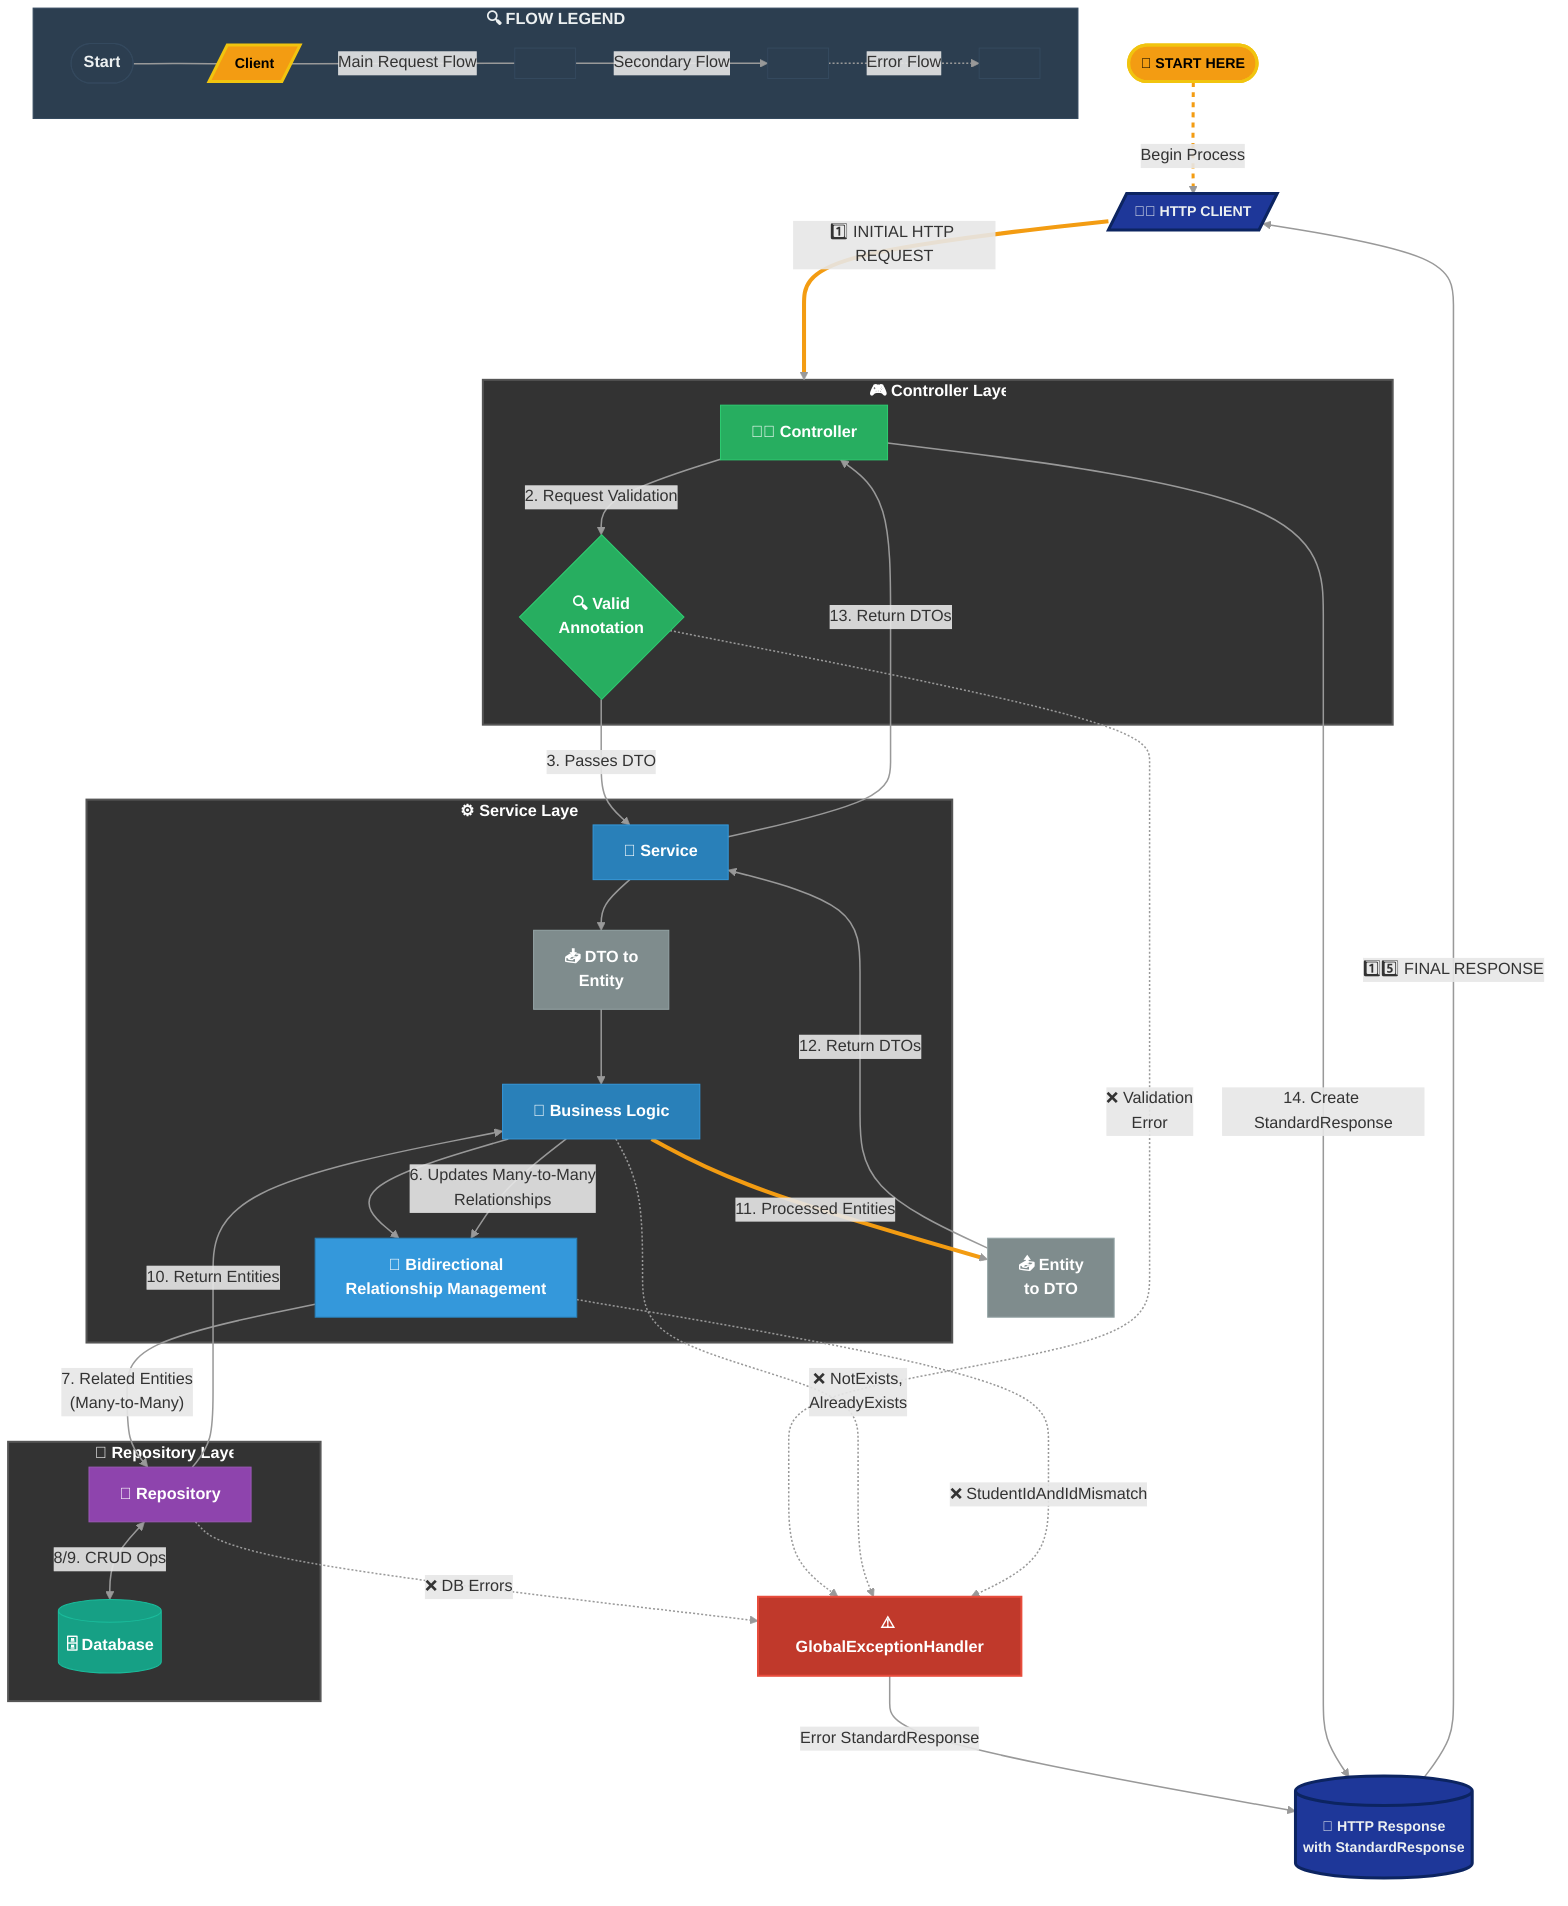 flowchart TB
%% Enhanced with clear starting point and bidirectional relationship handling

%% START MARK and CLIENT with distinctive styling
    Start(["🚀 START HERE"]) -.->|Begin Process| Client
    Client[/"🧑‍💻 HTTP CLIENT"/]

%% Bold, thick arrow from client to controller to emphasize the starting flow
    Client ===>|"1️⃣ INITIAL HTTP REQUEST"| ControllerLayer

%% Layer definitions with better spacing and organization
    subgraph ControllerLayer["🎮 Controller Layer"]
        direction LR
        Controller["👨‍✈️ Controller"] -->|2. Request Validation| RequestValidation{"🔍 Valid\nAnnotation"}
    end

    subgraph ServiceLayer["⚙️ Service Layer"]
        direction LR
        Service["🔧 Service"] --> Mapper1["📥 DTO to\nEntity"]
        Mapper1 --> ServiceLogic["🧠 Business Logic"]
        ServiceLogic --> RelationshipManager["🔄 Bidirectional\nRelationship Management"]
    end

    subgraph RepositoryLayer["💾 Repository Layer"]
        direction LR
        Repository["📁 Repository"] <--> |8/9. CRUD Ops| Database[("🗄️ Database")]
    end

%% Central exception handler with prominent styling
    ExceptionHandler["⚠️ GlobalExceptionHandler"] -->|Error StandardResponse| Response

%% Main flow connections between layers with thicker lines
    RequestValidation ==>|3. Passes DTO| Service
    RequestValidation -.->|"❌ Validation\nError"| ExceptionHandler
    RelationshipManager ==>|"7. Related Entities\n(Many-to-Many)"| Repository
    ServiceLogic -.->|"❌ NotExists,\nAlreadyExists"| ExceptionHandler
    RelationshipManager -.->|"❌ StudentIdAndIdMismatch"| ExceptionHandler
    Repository -.->|"❌ DB Errors"| ExceptionHandler

%% Return path with different styling
    Repository ==>|10. Return Entities| ServiceLogic
    ServiceLogic ==>|11. Processed Entities| Mapper2["📤 Entity\nto DTO"]
    Mapper2 ==>|12. Return DTOs| Service
    Service ==>|13. Return DTOs| Controller

%% Final response path
    Controller ==>|14. Create StandardResponse| Response[("📨 HTTP Response\nwith StandardResponse")]
    Response ===>|"1️⃣5️⃣ FINAL RESPONSE"| Client

%% Relationship update flow
    ServiceLogic ==>|"6. Updates Many-to-Many\nRelationships"| RelationshipManager

%% Legend to clarify flow
subgraph Legend["🔍 FLOW LEGEND"]
direction LR
Start1(["Start"]) --- Client1[/"Client"/]
Client1 ===|"Main Request Flow"| Step1[" "]
Step1 -->|"Secondary Flow"| Step2[" "]
Step2 -.->|"Error Flow"| End1[" "]
end

%% Improved styling
classDef default fill:#333,stroke:#666,stroke-width:1px,color:#fff,font-weight:bold
classDef client fill:#1e3799,stroke:#0c2461,stroke-width:3px,color:#ecf0f1,font-weight:bold,font-size:14px
classDef controller fill:#27ae60,stroke:#2ecc71,stroke-width:1px,color:#fff,font-weight:bold
classDef service fill:#2980b9,stroke:#3498db,stroke-width:1px,color:#fff,font-weight:bold
classDef repository fill:#8e44ad,stroke:#9b59b6,stroke-width:1px,color:#fff,font-weight:bold
classDef database fill:#16a085,stroke:#1abc9c,stroke-width:1px,color:#fff,font-weight:bold
classDef error fill:#c0392b,stroke:#e74c3c,stroke-width:2px,color:#fff,font-weight:bold
classDef mapper fill:#7f8c8d,stroke:#95a5a6,stroke-width:1px,color:#fff,font-weight:bold
classDef start fill:#f39c12,stroke:#f1c40f,stroke-width:3px,color:#000,font-weight:bold,font-size:14px
classDef legend fill:#2c3e50,stroke:#34495e,stroke-width:1px,color:#ecf0f1,font-weight:bold
classDef relationship fill:#3498db,stroke:#2980b9,stroke-width:1px,color:#fff,font-weight:bold

%% Apply styles
class Client,Response client
class Controller controller
class Service,ServiceLogic service
class Repository repository
class Database database
class Mapper1,Mapper2 mapper
class RequestValidation controller
class ExceptionHandler error
class Start,Client1 start
class Legend,Start1,Step1,Step2,End1 legend
class RelationshipManager relationship

%% Layer styling
style ControllerLayer fill:#333333,stroke:#555555,stroke-width:2px,color:#FFFFFF,font-weight:bold
style ServiceLayer fill:#333333,stroke:#555555,stroke-width:2px,color:#FFFFFF,font-weight:bold
style RepositoryLayer fill:#333333,stroke:#555555,stroke-width:2px,color:#FFFFFF,font-weight:bold

%% Link styling for emphasis
linkStyle default stroke-width:1.5px,fill:none,stroke:#999
linkStyle 0 stroke-width:3px,fill:none,stroke:#f39c12,stroke-dasharray: 5 5
linkStyle 1 stroke-width:4px,fill:none,stroke:#f39c12
linkStyle 15 stroke-width:4px,fill:none,stroke:#f39c12
